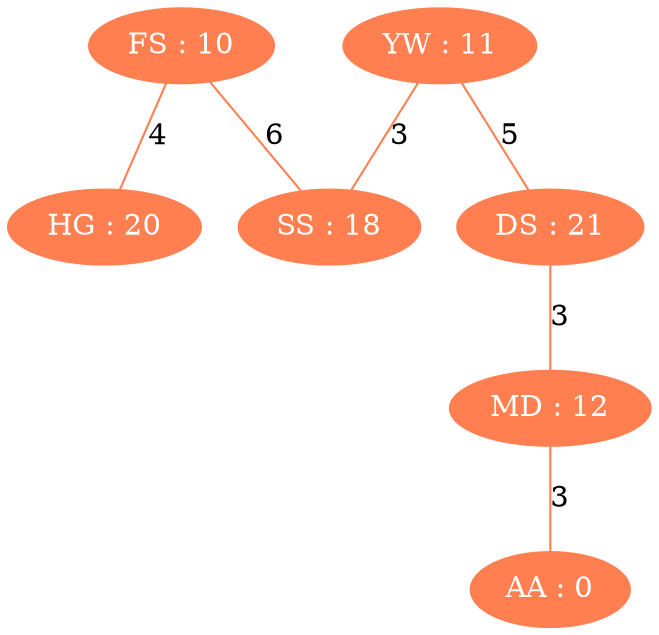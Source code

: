 digraph G {
	node0 [label="FS : 10",fillcolor="coral",color="coral",fontcolor="white",style="filled"];
	node1 [label="YW : 11",fillcolor="coral",color="coral",fontcolor="white",style="filled"];
	node2 [label="DS : 21",fillcolor="coral",color="coral",fontcolor="white",style="filled"];
	node3 [label="HG : 20",fillcolor="coral",color="coral",fontcolor="white",style="filled"];
	node4 [label="SS : 18",fillcolor="coral",color="coral",fontcolor="white",style="filled"];
	node5 [label="MD : 12",fillcolor="coral",color="coral",fontcolor="white",style="filled"];
	node6 [label="AA : 0",fillcolor="coral",color="coral",fontcolor="white",style="filled"];
	subgraph U {
		edge [dir=none];
		node0 -> node4 [color="coral",label="6"];
		node0 -> node3 [color="coral",label="4"];
		node1 -> node4 [color="coral",label="3"];
		node1 -> node2 [color="coral",label="5"];
		node2 -> node5 [color="coral",label="3"];
		node5 -> node6 [color="coral",label="3"];
	}
	subgraph D {
	}
}
